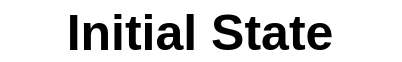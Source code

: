 <mxfile version="12.2.2" type="device" pages="1"><diagram id="EmGKNeBW8N_jrToVAa2J" name="Page-1"><mxGraphModel dx="1408" dy="803" grid="1" gridSize="10" guides="1" tooltips="1" connect="1" arrows="1" fold="1" page="1" pageScale="1" pageWidth="850" pageHeight="1100" math="0" shadow="0"><root><mxCell id="0"/><mxCell id="1" parent="0"/><mxCell id="hVbfmIhJRElMdCwOdL2G-1" value="&lt;b&gt;&lt;font style=&quot;font-size: 25px&quot;&gt;Initial State&lt;/font&gt;&lt;/b&gt;" style="text;html=1;strokeColor=none;fillColor=none;align=center;verticalAlign=middle;whiteSpace=wrap;rounded=0;" parent="1" vertex="1"><mxGeometry x="325" y="40" width="200" height="30" as="geometry"/></mxCell></root></mxGraphModel></diagram></mxfile>